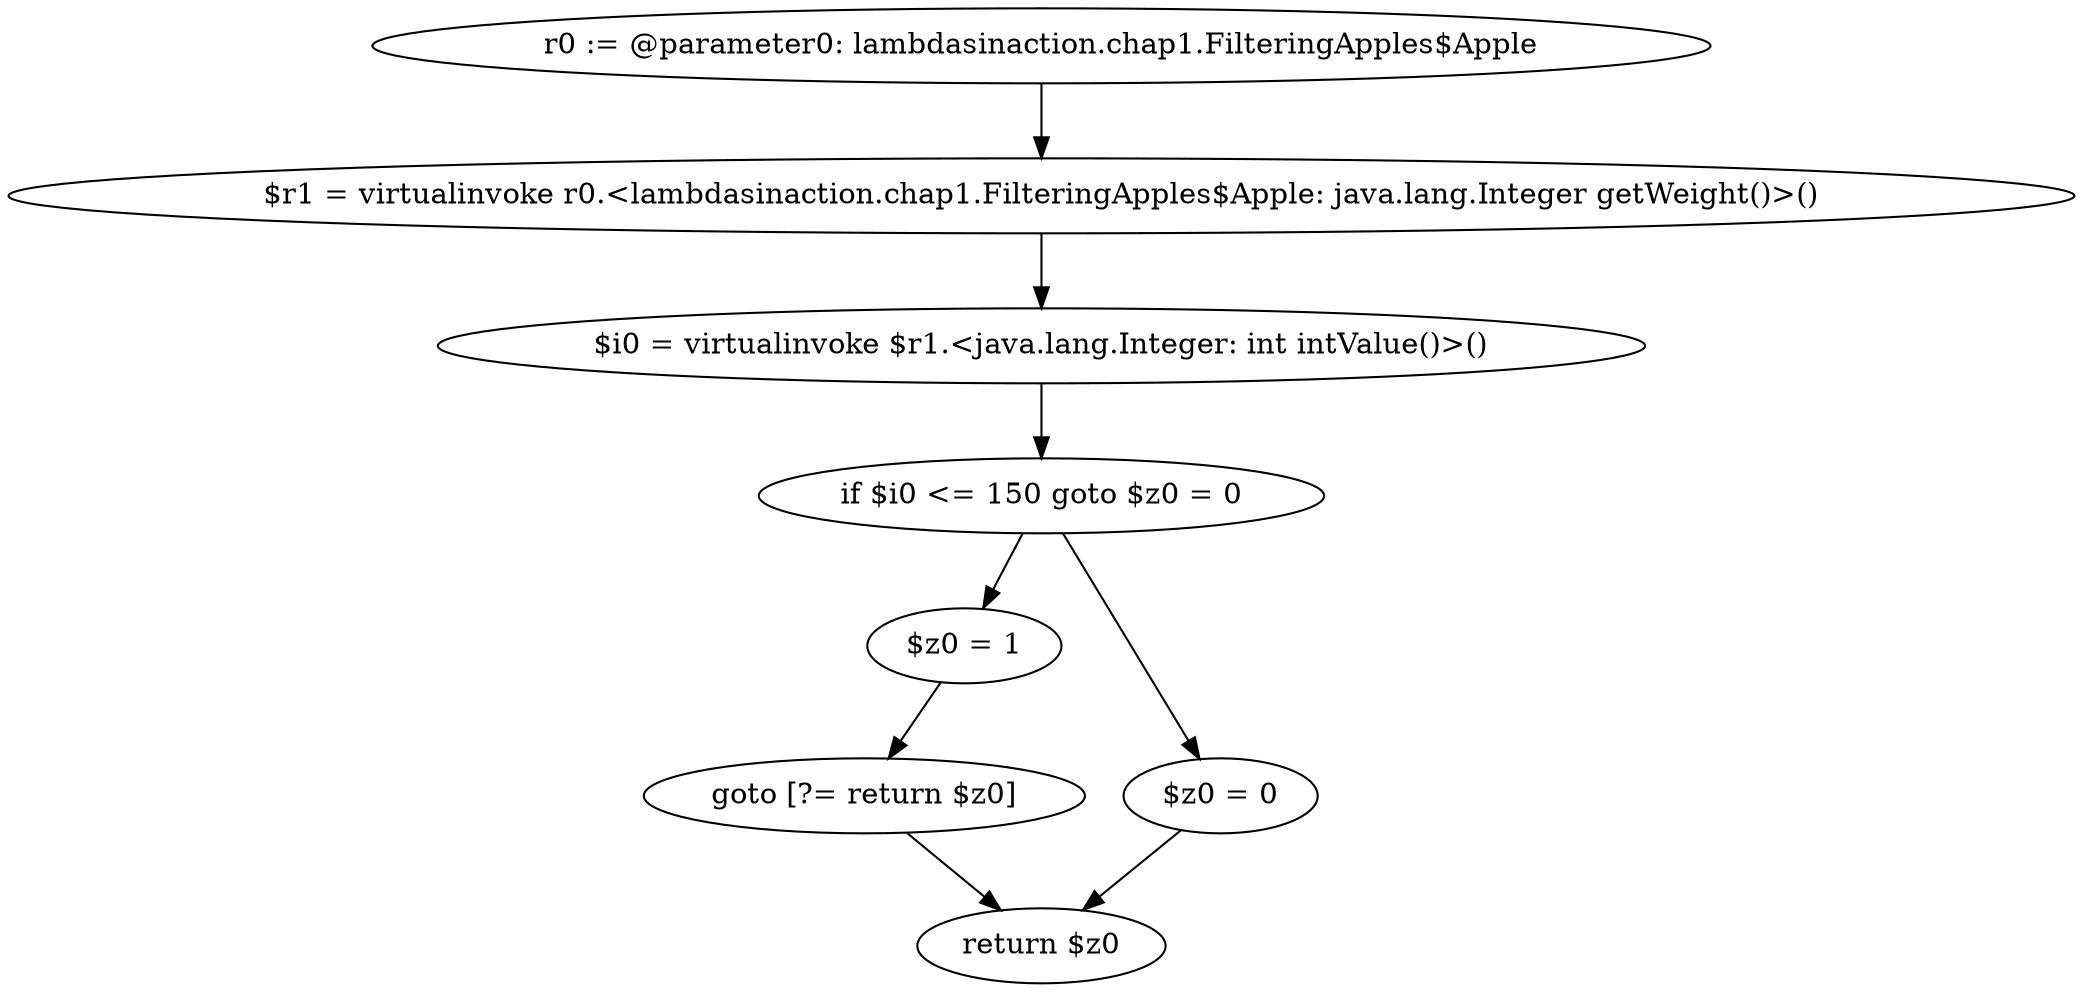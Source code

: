 digraph "unitGraph" {
    "r0 := @parameter0: lambdasinaction.chap1.FilteringApples$Apple"
    "$r1 = virtualinvoke r0.<lambdasinaction.chap1.FilteringApples$Apple: java.lang.Integer getWeight()>()"
    "$i0 = virtualinvoke $r1.<java.lang.Integer: int intValue()>()"
    "if $i0 <= 150 goto $z0 = 0"
    "$z0 = 1"
    "goto [?= return $z0]"
    "$z0 = 0"
    "return $z0"
    "r0 := @parameter0: lambdasinaction.chap1.FilteringApples$Apple"->"$r1 = virtualinvoke r0.<lambdasinaction.chap1.FilteringApples$Apple: java.lang.Integer getWeight()>()";
    "$r1 = virtualinvoke r0.<lambdasinaction.chap1.FilteringApples$Apple: java.lang.Integer getWeight()>()"->"$i0 = virtualinvoke $r1.<java.lang.Integer: int intValue()>()";
    "$i0 = virtualinvoke $r1.<java.lang.Integer: int intValue()>()"->"if $i0 <= 150 goto $z0 = 0";
    "if $i0 <= 150 goto $z0 = 0"->"$z0 = 1";
    "if $i0 <= 150 goto $z0 = 0"->"$z0 = 0";
    "$z0 = 1"->"goto [?= return $z0]";
    "goto [?= return $z0]"->"return $z0";
    "$z0 = 0"->"return $z0";
}
